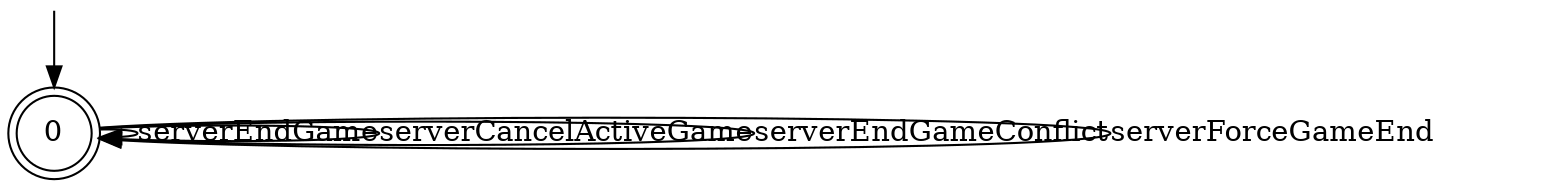 digraph g {

	s0 [shape="doublecircle" label="0"];
	s0 -> s0 [label="serverEndGame"];
	s0 -> s0 [label="serverCancelActiveGame"];
	s0 -> s0 [label="serverEndGameConflict"];
	s0 -> s0 [label="serverForceGameEnd"];

__start0 [label="" shape="none" width="0" height="0"];
__start0 -> s0;

}
